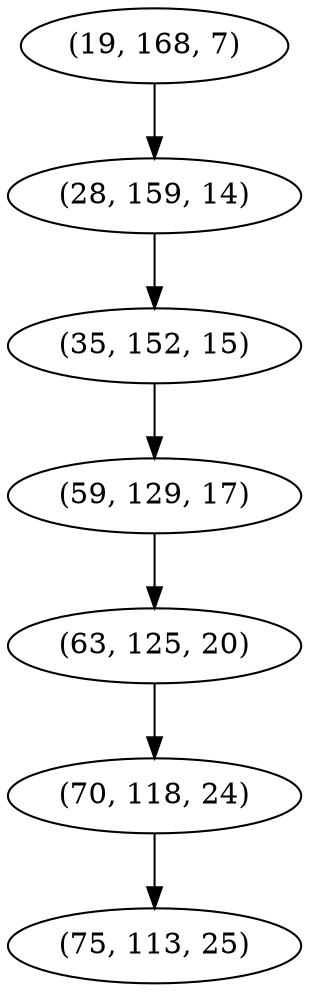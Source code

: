 digraph tree {
    "(19, 168, 7)";
    "(28, 159, 14)";
    "(35, 152, 15)";
    "(59, 129, 17)";
    "(63, 125, 20)";
    "(70, 118, 24)";
    "(75, 113, 25)";
    "(19, 168, 7)" -> "(28, 159, 14)";
    "(28, 159, 14)" -> "(35, 152, 15)";
    "(35, 152, 15)" -> "(59, 129, 17)";
    "(59, 129, 17)" -> "(63, 125, 20)";
    "(63, 125, 20)" -> "(70, 118, 24)";
    "(70, 118, 24)" -> "(75, 113, 25)";
}
